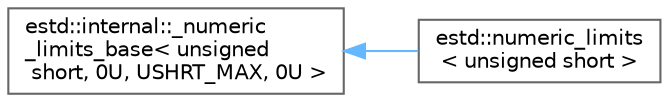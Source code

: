 digraph "Graphical Class Hierarchy"
{
 // LATEX_PDF_SIZE
  bgcolor="transparent";
  edge [fontname=Helvetica,fontsize=10,labelfontname=Helvetica,labelfontsize=10];
  node [fontname=Helvetica,fontsize=10,shape=box,height=0.2,width=0.4];
  rankdir="LR";
  Node0 [id="Node000000",label="estd::internal::_numeric\l_limits_base\< unsigned\l short, 0U, USHRT_MAX, 0U \>",height=0.2,width=0.4,color="grey40", fillcolor="white", style="filled",URL="$d2/d50/structestd_1_1internal_1_1__numeric__limits__base.html",tooltip=" "];
  Node0 -> Node1 [id="edge128_Node000000_Node000001",dir="back",color="steelblue1",style="solid",tooltip=" "];
  Node1 [id="Node000001",label="estd::numeric_limits\l\< unsigned short \>",height=0.2,width=0.4,color="grey40", fillcolor="white", style="filled",URL="$d4/d5a/structestd_1_1numeric__limits_3_01unsigned_01short_01_4.html",tooltip=" "];
}
